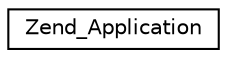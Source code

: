 digraph G
{
  edge [fontname="Helvetica",fontsize="10",labelfontname="Helvetica",labelfontsize="10"];
  node [fontname="Helvetica",fontsize="10",shape=record];
  rankdir="LR";
  Node1 [label="Zend_Application",height=0.2,width=0.4,color="black", fillcolor="white", style="filled",URL="$class_zend___application.html"];
}
